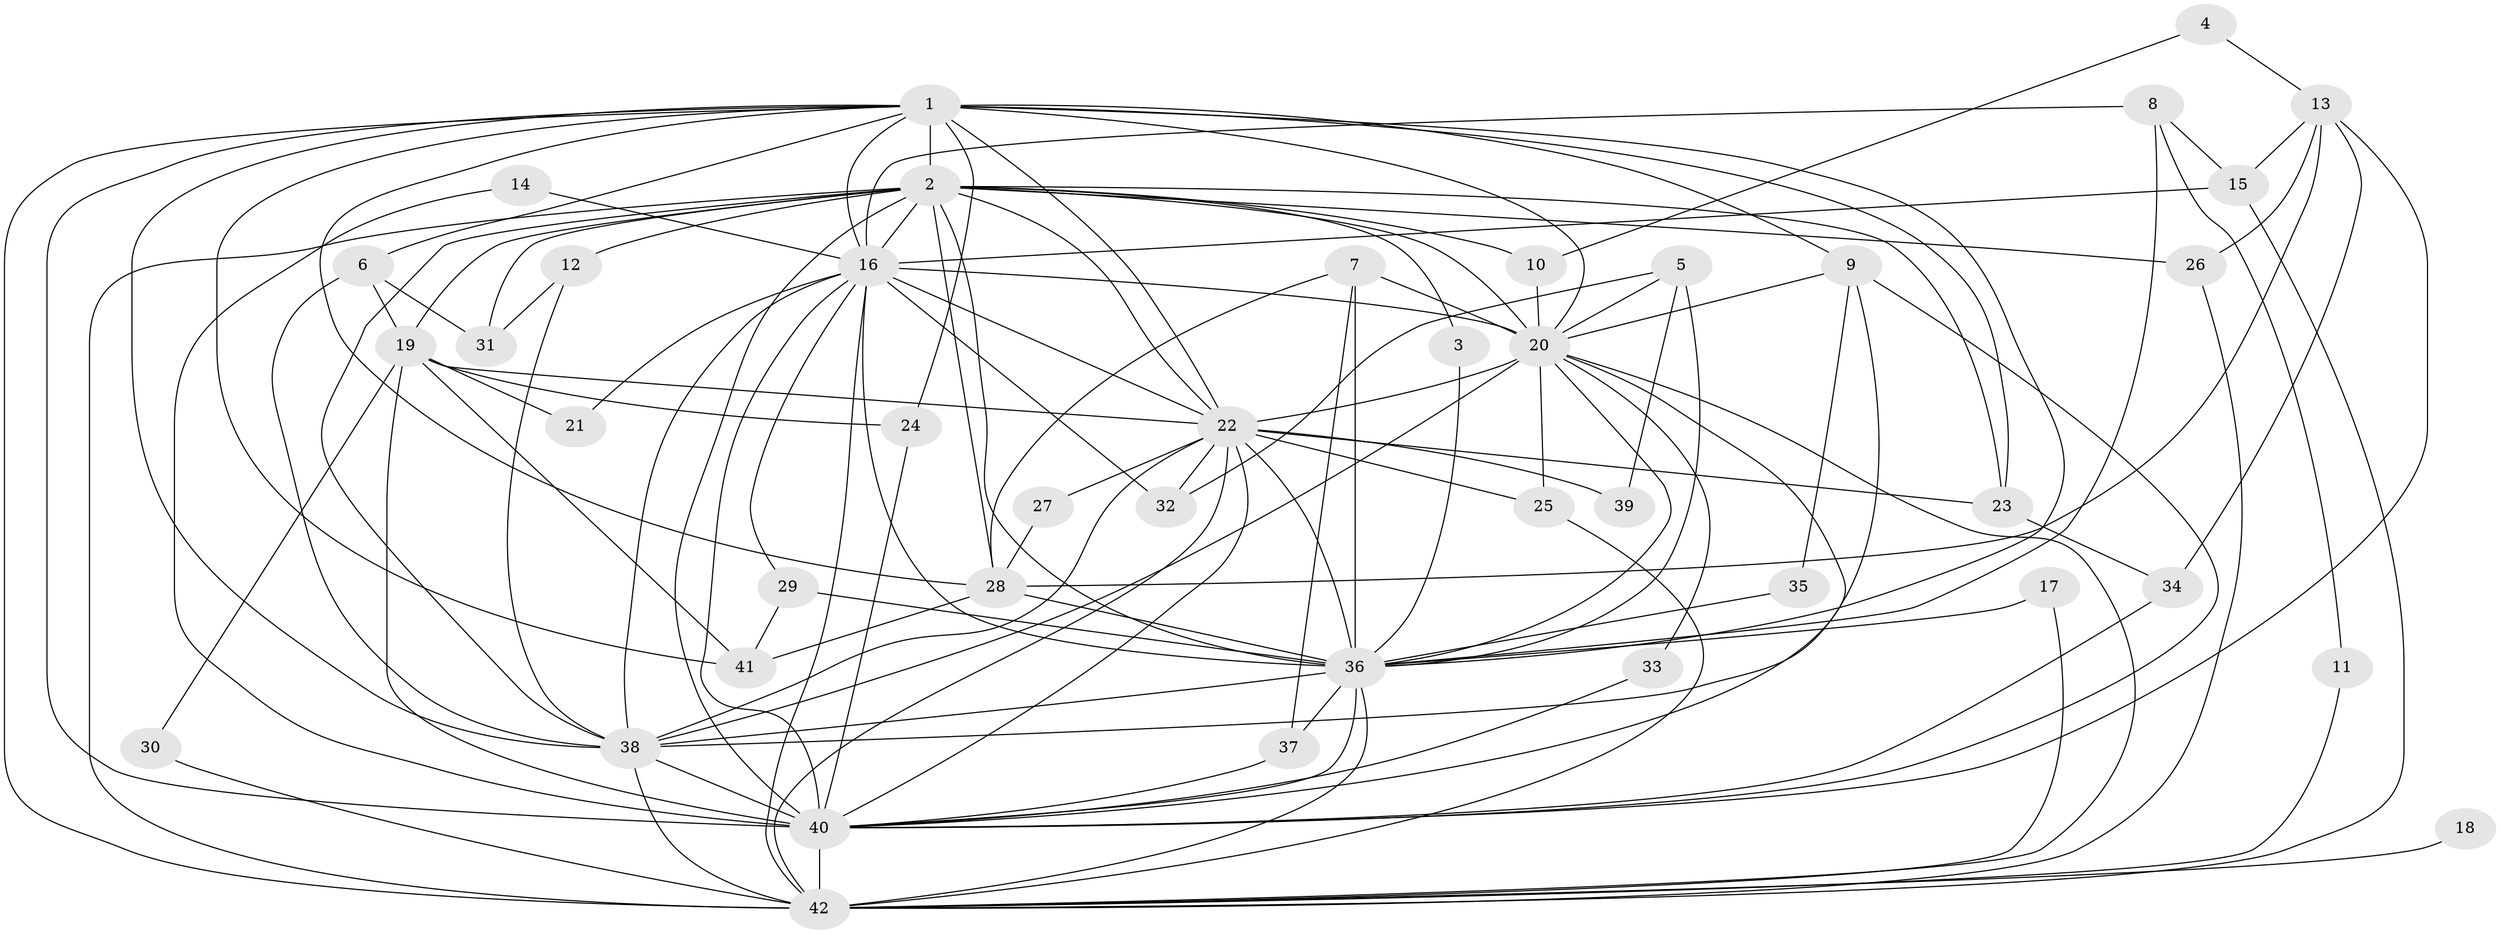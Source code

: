 // original degree distribution, {19: 0.03614457831325301, 15: 0.024096385542168676, 22: 0.012048192771084338, 13: 0.012048192771084338, 18: 0.012048192771084338, 20: 0.012048192771084338, 21: 0.012048192771084338, 2: 0.5783132530120482, 5: 0.060240963855421686, 9: 0.012048192771084338, 8: 0.012048192771084338, 4: 0.07228915662650602, 3: 0.13253012048192772, 6: 0.012048192771084338}
// Generated by graph-tools (version 1.1) at 2025/01/03/09/25 03:01:30]
// undirected, 42 vertices, 119 edges
graph export_dot {
graph [start="1"]
  node [color=gray90,style=filled];
  1;
  2;
  3;
  4;
  5;
  6;
  7;
  8;
  9;
  10;
  11;
  12;
  13;
  14;
  15;
  16;
  17;
  18;
  19;
  20;
  21;
  22;
  23;
  24;
  25;
  26;
  27;
  28;
  29;
  30;
  31;
  32;
  33;
  34;
  35;
  36;
  37;
  38;
  39;
  40;
  41;
  42;
  1 -- 2 [weight=2.0];
  1 -- 6 [weight=1.0];
  1 -- 9 [weight=1.0];
  1 -- 16 [weight=1.0];
  1 -- 20 [weight=1.0];
  1 -- 22 [weight=1.0];
  1 -- 23 [weight=1.0];
  1 -- 24 [weight=1.0];
  1 -- 28 [weight=1.0];
  1 -- 36 [weight=1.0];
  1 -- 38 [weight=1.0];
  1 -- 40 [weight=1.0];
  1 -- 41 [weight=1.0];
  1 -- 42 [weight=1.0];
  2 -- 3 [weight=1.0];
  2 -- 10 [weight=1.0];
  2 -- 12 [weight=3.0];
  2 -- 16 [weight=4.0];
  2 -- 19 [weight=1.0];
  2 -- 20 [weight=2.0];
  2 -- 22 [weight=3.0];
  2 -- 23 [weight=1.0];
  2 -- 26 [weight=1.0];
  2 -- 28 [weight=2.0];
  2 -- 31 [weight=1.0];
  2 -- 36 [weight=2.0];
  2 -- 38 [weight=2.0];
  2 -- 40 [weight=3.0];
  2 -- 42 [weight=3.0];
  3 -- 36 [weight=1.0];
  4 -- 10 [weight=1.0];
  4 -- 13 [weight=1.0];
  5 -- 20 [weight=1.0];
  5 -- 32 [weight=1.0];
  5 -- 36 [weight=2.0];
  5 -- 39 [weight=1.0];
  6 -- 19 [weight=1.0];
  6 -- 31 [weight=1.0];
  6 -- 38 [weight=1.0];
  7 -- 20 [weight=2.0];
  7 -- 28 [weight=1.0];
  7 -- 36 [weight=1.0];
  7 -- 37 [weight=1.0];
  8 -- 11 [weight=1.0];
  8 -- 15 [weight=1.0];
  8 -- 16 [weight=2.0];
  8 -- 36 [weight=1.0];
  9 -- 20 [weight=1.0];
  9 -- 35 [weight=1.0];
  9 -- 38 [weight=1.0];
  9 -- 40 [weight=1.0];
  10 -- 20 [weight=2.0];
  11 -- 42 [weight=1.0];
  12 -- 31 [weight=1.0];
  12 -- 38 [weight=1.0];
  13 -- 15 [weight=1.0];
  13 -- 26 [weight=1.0];
  13 -- 28 [weight=1.0];
  13 -- 34 [weight=1.0];
  13 -- 40 [weight=1.0];
  14 -- 16 [weight=1.0];
  14 -- 40 [weight=1.0];
  15 -- 16 [weight=1.0];
  15 -- 42 [weight=1.0];
  16 -- 20 [weight=1.0];
  16 -- 21 [weight=1.0];
  16 -- 22 [weight=1.0];
  16 -- 29 [weight=1.0];
  16 -- 32 [weight=1.0];
  16 -- 36 [weight=1.0];
  16 -- 38 [weight=1.0];
  16 -- 40 [weight=1.0];
  16 -- 42 [weight=1.0];
  17 -- 36 [weight=1.0];
  17 -- 42 [weight=1.0];
  18 -- 42 [weight=1.0];
  19 -- 21 [weight=1.0];
  19 -- 22 [weight=1.0];
  19 -- 24 [weight=1.0];
  19 -- 30 [weight=1.0];
  19 -- 40 [weight=2.0];
  19 -- 41 [weight=1.0];
  20 -- 22 [weight=2.0];
  20 -- 25 [weight=1.0];
  20 -- 33 [weight=1.0];
  20 -- 36 [weight=1.0];
  20 -- 38 [weight=1.0];
  20 -- 40 [weight=1.0];
  20 -- 42 [weight=1.0];
  22 -- 23 [weight=2.0];
  22 -- 25 [weight=1.0];
  22 -- 27 [weight=1.0];
  22 -- 32 [weight=1.0];
  22 -- 36 [weight=2.0];
  22 -- 38 [weight=1.0];
  22 -- 39 [weight=1.0];
  22 -- 40 [weight=1.0];
  22 -- 42 [weight=1.0];
  23 -- 34 [weight=1.0];
  24 -- 40 [weight=1.0];
  25 -- 42 [weight=1.0];
  26 -- 42 [weight=1.0];
  27 -- 28 [weight=1.0];
  28 -- 36 [weight=1.0];
  28 -- 41 [weight=1.0];
  29 -- 36 [weight=1.0];
  29 -- 41 [weight=1.0];
  30 -- 42 [weight=1.0];
  33 -- 40 [weight=1.0];
  34 -- 40 [weight=1.0];
  35 -- 36 [weight=1.0];
  36 -- 37 [weight=1.0];
  36 -- 38 [weight=3.0];
  36 -- 40 [weight=1.0];
  36 -- 42 [weight=1.0];
  37 -- 40 [weight=1.0];
  38 -- 40 [weight=2.0];
  38 -- 42 [weight=1.0];
  40 -- 42 [weight=1.0];
}
